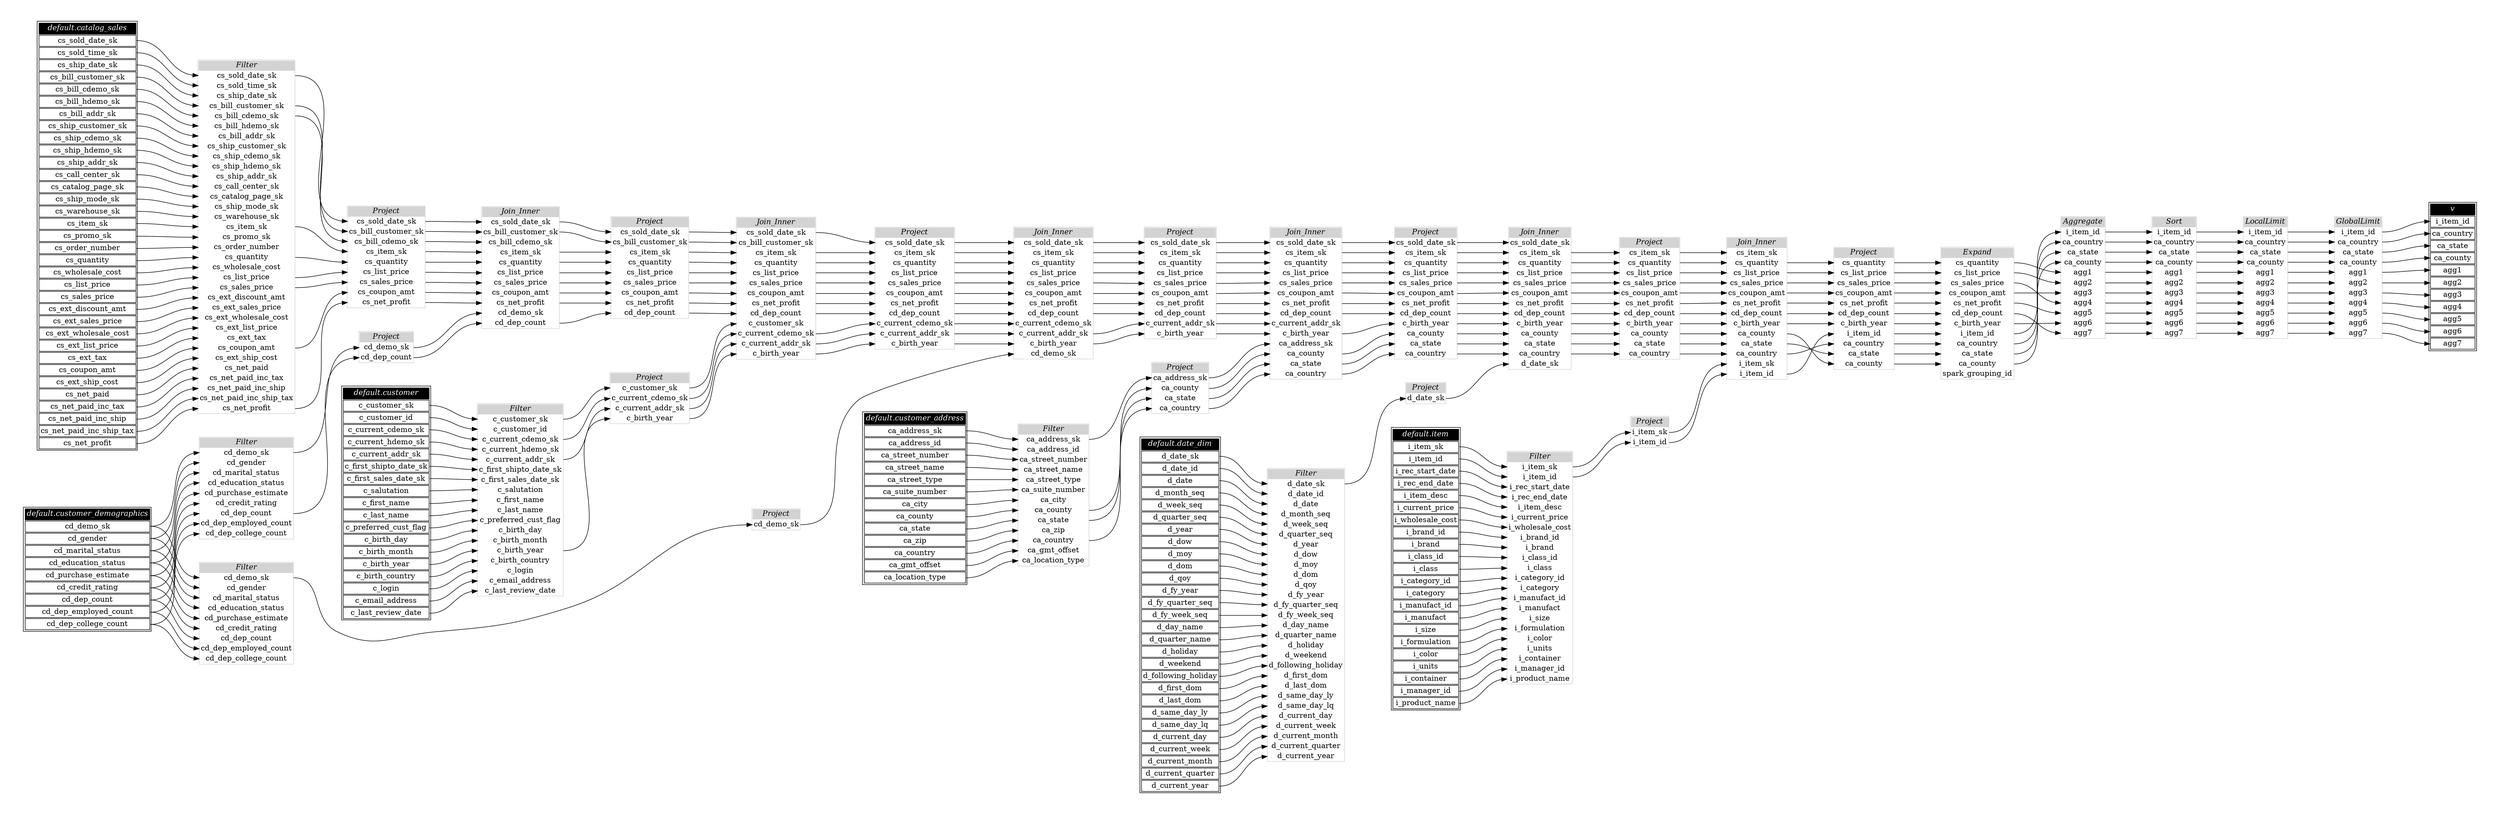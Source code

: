 // Automatically generated by TPCDSFlowTestSuite


digraph {
  graph [pad="0.5" nodesep="0.5" ranksep="1" fontname="Helvetica" rankdir=LR];
  node [shape=plaintext]

  
"Aggregate_93d426b" [label=<
<table color="lightgray" border="1" cellborder="0" cellspacing="0">
  <tr><td bgcolor="lightgray" port="nodeName"><i>Aggregate</i></td></tr>
  <tr><td port="0">i_item_id</td></tr>
<tr><td port="1">ca_country</td></tr>
<tr><td port="2">ca_state</td></tr>
<tr><td port="3">ca_county</td></tr>
<tr><td port="4">agg1</td></tr>
<tr><td port="5">agg2</td></tr>
<tr><td port="6">agg3</td></tr>
<tr><td port="7">agg4</td></tr>
<tr><td port="8">agg5</td></tr>
<tr><td port="9">agg6</td></tr>
<tr><td port="10">agg7</td></tr>
</table>>];
     

"Expand_48e8065" [label=<
<table color="lightgray" border="1" cellborder="0" cellspacing="0">
  <tr><td bgcolor="lightgray" port="nodeName"><i>Expand</i></td></tr>
  <tr><td port="0">cs_quantity</td></tr>
<tr><td port="1">cs_list_price</td></tr>
<tr><td port="2">cs_sales_price</td></tr>
<tr><td port="3">cs_coupon_amt</td></tr>
<tr><td port="4">cs_net_profit</td></tr>
<tr><td port="5">cd_dep_count</td></tr>
<tr><td port="6">c_birth_year</td></tr>
<tr><td port="7">i_item_id</td></tr>
<tr><td port="8">ca_country</td></tr>
<tr><td port="9">ca_state</td></tr>
<tr><td port="10">ca_county</td></tr>
<tr><td port="11">spark_grouping_id</td></tr>
</table>>];
     

"Filter_4a19daa" [label=<
<table color="lightgray" border="1" cellborder="0" cellspacing="0">
  <tr><td bgcolor="lightgray" port="nodeName"><i>Filter</i></td></tr>
  <tr><td port="0">d_date_sk</td></tr>
<tr><td port="1">d_date_id</td></tr>
<tr><td port="2">d_date</td></tr>
<tr><td port="3">d_month_seq</td></tr>
<tr><td port="4">d_week_seq</td></tr>
<tr><td port="5">d_quarter_seq</td></tr>
<tr><td port="6">d_year</td></tr>
<tr><td port="7">d_dow</td></tr>
<tr><td port="8">d_moy</td></tr>
<tr><td port="9">d_dom</td></tr>
<tr><td port="10">d_qoy</td></tr>
<tr><td port="11">d_fy_year</td></tr>
<tr><td port="12">d_fy_quarter_seq</td></tr>
<tr><td port="13">d_fy_week_seq</td></tr>
<tr><td port="14">d_day_name</td></tr>
<tr><td port="15">d_quarter_name</td></tr>
<tr><td port="16">d_holiday</td></tr>
<tr><td port="17">d_weekend</td></tr>
<tr><td port="18">d_following_holiday</td></tr>
<tr><td port="19">d_first_dom</td></tr>
<tr><td port="20">d_last_dom</td></tr>
<tr><td port="21">d_same_day_ly</td></tr>
<tr><td port="22">d_same_day_lq</td></tr>
<tr><td port="23">d_current_day</td></tr>
<tr><td port="24">d_current_week</td></tr>
<tr><td port="25">d_current_month</td></tr>
<tr><td port="26">d_current_quarter</td></tr>
<tr><td port="27">d_current_year</td></tr>
</table>>];
     

"Filter_63663bc" [label=<
<table color="lightgray" border="1" cellborder="0" cellspacing="0">
  <tr><td bgcolor="lightgray" port="nodeName"><i>Filter</i></td></tr>
  <tr><td port="0">cd_demo_sk</td></tr>
<tr><td port="1">cd_gender</td></tr>
<tr><td port="2">cd_marital_status</td></tr>
<tr><td port="3">cd_education_status</td></tr>
<tr><td port="4">cd_purchase_estimate</td></tr>
<tr><td port="5">cd_credit_rating</td></tr>
<tr><td port="6">cd_dep_count</td></tr>
<tr><td port="7">cd_dep_employed_count</td></tr>
<tr><td port="8">cd_dep_college_count</td></tr>
</table>>];
     

"Filter_ab3526a" [label=<
<table color="lightgray" border="1" cellborder="0" cellspacing="0">
  <tr><td bgcolor="lightgray" port="nodeName"><i>Filter</i></td></tr>
  <tr><td port="0">i_item_sk</td></tr>
<tr><td port="1">i_item_id</td></tr>
<tr><td port="2">i_rec_start_date</td></tr>
<tr><td port="3">i_rec_end_date</td></tr>
<tr><td port="4">i_item_desc</td></tr>
<tr><td port="5">i_current_price</td></tr>
<tr><td port="6">i_wholesale_cost</td></tr>
<tr><td port="7">i_brand_id</td></tr>
<tr><td port="8">i_brand</td></tr>
<tr><td port="9">i_class_id</td></tr>
<tr><td port="10">i_class</td></tr>
<tr><td port="11">i_category_id</td></tr>
<tr><td port="12">i_category</td></tr>
<tr><td port="13">i_manufact_id</td></tr>
<tr><td port="14">i_manufact</td></tr>
<tr><td port="15">i_size</td></tr>
<tr><td port="16">i_formulation</td></tr>
<tr><td port="17">i_color</td></tr>
<tr><td port="18">i_units</td></tr>
<tr><td port="19">i_container</td></tr>
<tr><td port="20">i_manager_id</td></tr>
<tr><td port="21">i_product_name</td></tr>
</table>>];
     

"Filter_d55eaa1" [label=<
<table color="lightgray" border="1" cellborder="0" cellspacing="0">
  <tr><td bgcolor="lightgray" port="nodeName"><i>Filter</i></td></tr>
  <tr><td port="0">ca_address_sk</td></tr>
<tr><td port="1">ca_address_id</td></tr>
<tr><td port="2">ca_street_number</td></tr>
<tr><td port="3">ca_street_name</td></tr>
<tr><td port="4">ca_street_type</td></tr>
<tr><td port="5">ca_suite_number</td></tr>
<tr><td port="6">ca_city</td></tr>
<tr><td port="7">ca_county</td></tr>
<tr><td port="8">ca_state</td></tr>
<tr><td port="9">ca_zip</td></tr>
<tr><td port="10">ca_country</td></tr>
<tr><td port="11">ca_gmt_offset</td></tr>
<tr><td port="12">ca_location_type</td></tr>
</table>>];
     

"Filter_d953870" [label=<
<table color="lightgray" border="1" cellborder="0" cellspacing="0">
  <tr><td bgcolor="lightgray" port="nodeName"><i>Filter</i></td></tr>
  <tr><td port="0">c_customer_sk</td></tr>
<tr><td port="1">c_customer_id</td></tr>
<tr><td port="2">c_current_cdemo_sk</td></tr>
<tr><td port="3">c_current_hdemo_sk</td></tr>
<tr><td port="4">c_current_addr_sk</td></tr>
<tr><td port="5">c_first_shipto_date_sk</td></tr>
<tr><td port="6">c_first_sales_date_sk</td></tr>
<tr><td port="7">c_salutation</td></tr>
<tr><td port="8">c_first_name</td></tr>
<tr><td port="9">c_last_name</td></tr>
<tr><td port="10">c_preferred_cust_flag</td></tr>
<tr><td port="11">c_birth_day</td></tr>
<tr><td port="12">c_birth_month</td></tr>
<tr><td port="13">c_birth_year</td></tr>
<tr><td port="14">c_birth_country</td></tr>
<tr><td port="15">c_login</td></tr>
<tr><td port="16">c_email_address</td></tr>
<tr><td port="17">c_last_review_date</td></tr>
</table>>];
     

"Filter_e1d39ad" [label=<
<table color="lightgray" border="1" cellborder="0" cellspacing="0">
  <tr><td bgcolor="lightgray" port="nodeName"><i>Filter</i></td></tr>
  <tr><td port="0">cd_demo_sk</td></tr>
<tr><td port="1">cd_gender</td></tr>
<tr><td port="2">cd_marital_status</td></tr>
<tr><td port="3">cd_education_status</td></tr>
<tr><td port="4">cd_purchase_estimate</td></tr>
<tr><td port="5">cd_credit_rating</td></tr>
<tr><td port="6">cd_dep_count</td></tr>
<tr><td port="7">cd_dep_employed_count</td></tr>
<tr><td port="8">cd_dep_college_count</td></tr>
</table>>];
     

"Filter_e48ff2d" [label=<
<table color="lightgray" border="1" cellborder="0" cellspacing="0">
  <tr><td bgcolor="lightgray" port="nodeName"><i>Filter</i></td></tr>
  <tr><td port="0">cs_sold_date_sk</td></tr>
<tr><td port="1">cs_sold_time_sk</td></tr>
<tr><td port="2">cs_ship_date_sk</td></tr>
<tr><td port="3">cs_bill_customer_sk</td></tr>
<tr><td port="4">cs_bill_cdemo_sk</td></tr>
<tr><td port="5">cs_bill_hdemo_sk</td></tr>
<tr><td port="6">cs_bill_addr_sk</td></tr>
<tr><td port="7">cs_ship_customer_sk</td></tr>
<tr><td port="8">cs_ship_cdemo_sk</td></tr>
<tr><td port="9">cs_ship_hdemo_sk</td></tr>
<tr><td port="10">cs_ship_addr_sk</td></tr>
<tr><td port="11">cs_call_center_sk</td></tr>
<tr><td port="12">cs_catalog_page_sk</td></tr>
<tr><td port="13">cs_ship_mode_sk</td></tr>
<tr><td port="14">cs_warehouse_sk</td></tr>
<tr><td port="15">cs_item_sk</td></tr>
<tr><td port="16">cs_promo_sk</td></tr>
<tr><td port="17">cs_order_number</td></tr>
<tr><td port="18">cs_quantity</td></tr>
<tr><td port="19">cs_wholesale_cost</td></tr>
<tr><td port="20">cs_list_price</td></tr>
<tr><td port="21">cs_sales_price</td></tr>
<tr><td port="22">cs_ext_discount_amt</td></tr>
<tr><td port="23">cs_ext_sales_price</td></tr>
<tr><td port="24">cs_ext_wholesale_cost</td></tr>
<tr><td port="25">cs_ext_list_price</td></tr>
<tr><td port="26">cs_ext_tax</td></tr>
<tr><td port="27">cs_coupon_amt</td></tr>
<tr><td port="28">cs_ext_ship_cost</td></tr>
<tr><td port="29">cs_net_paid</td></tr>
<tr><td port="30">cs_net_paid_inc_tax</td></tr>
<tr><td port="31">cs_net_paid_inc_ship</td></tr>
<tr><td port="32">cs_net_paid_inc_ship_tax</td></tr>
<tr><td port="33">cs_net_profit</td></tr>
</table>>];
     

"GlobalLimit_53a88f5" [label=<
<table color="lightgray" border="1" cellborder="0" cellspacing="0">
  <tr><td bgcolor="lightgray" port="nodeName"><i>GlobalLimit</i></td></tr>
  <tr><td port="0">i_item_id</td></tr>
<tr><td port="1">ca_country</td></tr>
<tr><td port="2">ca_state</td></tr>
<tr><td port="3">ca_county</td></tr>
<tr><td port="4">agg1</td></tr>
<tr><td port="5">agg2</td></tr>
<tr><td port="6">agg3</td></tr>
<tr><td port="7">agg4</td></tr>
<tr><td port="8">agg5</td></tr>
<tr><td port="9">agg6</td></tr>
<tr><td port="10">agg7</td></tr>
</table>>];
     

"Join_Inner_0339b15" [label=<
<table color="lightgray" border="1" cellborder="0" cellspacing="0">
  <tr><td bgcolor="lightgray" port="nodeName"><i>Join_Inner</i></td></tr>
  <tr><td port="0">cs_sold_date_sk</td></tr>
<tr><td port="1">cs_item_sk</td></tr>
<tr><td port="2">cs_quantity</td></tr>
<tr><td port="3">cs_list_price</td></tr>
<tr><td port="4">cs_sales_price</td></tr>
<tr><td port="5">cs_coupon_amt</td></tr>
<tr><td port="6">cs_net_profit</td></tr>
<tr><td port="7">cd_dep_count</td></tr>
<tr><td port="8">c_current_addr_sk</td></tr>
<tr><td port="9">c_birth_year</td></tr>
<tr><td port="10">ca_address_sk</td></tr>
<tr><td port="11">ca_county</td></tr>
<tr><td port="12">ca_state</td></tr>
<tr><td port="13">ca_country</td></tr>
</table>>];
     

"Join_Inner_3ad3ff0" [label=<
<table color="lightgray" border="1" cellborder="0" cellspacing="0">
  <tr><td bgcolor="lightgray" port="nodeName"><i>Join_Inner</i></td></tr>
  <tr><td port="0">cs_item_sk</td></tr>
<tr><td port="1">cs_quantity</td></tr>
<tr><td port="2">cs_list_price</td></tr>
<tr><td port="3">cs_sales_price</td></tr>
<tr><td port="4">cs_coupon_amt</td></tr>
<tr><td port="5">cs_net_profit</td></tr>
<tr><td port="6">cd_dep_count</td></tr>
<tr><td port="7">c_birth_year</td></tr>
<tr><td port="8">ca_county</td></tr>
<tr><td port="9">ca_state</td></tr>
<tr><td port="10">ca_country</td></tr>
<tr><td port="11">i_item_sk</td></tr>
<tr><td port="12">i_item_id</td></tr>
</table>>];
     

"Join_Inner_53c2baf" [label=<
<table color="lightgray" border="1" cellborder="0" cellspacing="0">
  <tr><td bgcolor="lightgray" port="nodeName"><i>Join_Inner</i></td></tr>
  <tr><td port="0">cs_sold_date_sk</td></tr>
<tr><td port="1">cs_item_sk</td></tr>
<tr><td port="2">cs_quantity</td></tr>
<tr><td port="3">cs_list_price</td></tr>
<tr><td port="4">cs_sales_price</td></tr>
<tr><td port="5">cs_coupon_amt</td></tr>
<tr><td port="6">cs_net_profit</td></tr>
<tr><td port="7">cd_dep_count</td></tr>
<tr><td port="8">c_birth_year</td></tr>
<tr><td port="9">ca_county</td></tr>
<tr><td port="10">ca_state</td></tr>
<tr><td port="11">ca_country</td></tr>
<tr><td port="12">d_date_sk</td></tr>
</table>>];
     

"Join_Inner_5de0ccf" [label=<
<table color="lightgray" border="1" cellborder="0" cellspacing="0">
  <tr><td bgcolor="lightgray" port="nodeName"><i>Join_Inner</i></td></tr>
  <tr><td port="0">cs_sold_date_sk</td></tr>
<tr><td port="1">cs_bill_customer_sk</td></tr>
<tr><td port="2">cs_bill_cdemo_sk</td></tr>
<tr><td port="3">cs_item_sk</td></tr>
<tr><td port="4">cs_quantity</td></tr>
<tr><td port="5">cs_list_price</td></tr>
<tr><td port="6">cs_sales_price</td></tr>
<tr><td port="7">cs_coupon_amt</td></tr>
<tr><td port="8">cs_net_profit</td></tr>
<tr><td port="9">cd_demo_sk</td></tr>
<tr><td port="10">cd_dep_count</td></tr>
</table>>];
     

"Join_Inner_649a157" [label=<
<table color="lightgray" border="1" cellborder="0" cellspacing="0">
  <tr><td bgcolor="lightgray" port="nodeName"><i>Join_Inner</i></td></tr>
  <tr><td port="0">cs_sold_date_sk</td></tr>
<tr><td port="1">cs_item_sk</td></tr>
<tr><td port="2">cs_quantity</td></tr>
<tr><td port="3">cs_list_price</td></tr>
<tr><td port="4">cs_sales_price</td></tr>
<tr><td port="5">cs_coupon_amt</td></tr>
<tr><td port="6">cs_net_profit</td></tr>
<tr><td port="7">cd_dep_count</td></tr>
<tr><td port="8">c_current_cdemo_sk</td></tr>
<tr><td port="9">c_current_addr_sk</td></tr>
<tr><td port="10">c_birth_year</td></tr>
<tr><td port="11">cd_demo_sk</td></tr>
</table>>];
     

"Join_Inner_e4e39aa" [label=<
<table color="lightgray" border="1" cellborder="0" cellspacing="0">
  <tr><td bgcolor="lightgray" port="nodeName"><i>Join_Inner</i></td></tr>
  <tr><td port="0">cs_sold_date_sk</td></tr>
<tr><td port="1">cs_bill_customer_sk</td></tr>
<tr><td port="2">cs_item_sk</td></tr>
<tr><td port="3">cs_quantity</td></tr>
<tr><td port="4">cs_list_price</td></tr>
<tr><td port="5">cs_sales_price</td></tr>
<tr><td port="6">cs_coupon_amt</td></tr>
<tr><td port="7">cs_net_profit</td></tr>
<tr><td port="8">cd_dep_count</td></tr>
<tr><td port="9">c_customer_sk</td></tr>
<tr><td port="10">c_current_cdemo_sk</td></tr>
<tr><td port="11">c_current_addr_sk</td></tr>
<tr><td port="12">c_birth_year</td></tr>
</table>>];
     

"LocalLimit_777c747" [label=<
<table color="lightgray" border="1" cellborder="0" cellspacing="0">
  <tr><td bgcolor="lightgray" port="nodeName"><i>LocalLimit</i></td></tr>
  <tr><td port="0">i_item_id</td></tr>
<tr><td port="1">ca_country</td></tr>
<tr><td port="2">ca_state</td></tr>
<tr><td port="3">ca_county</td></tr>
<tr><td port="4">agg1</td></tr>
<tr><td port="5">agg2</td></tr>
<tr><td port="6">agg3</td></tr>
<tr><td port="7">agg4</td></tr>
<tr><td port="8">agg5</td></tr>
<tr><td port="9">agg6</td></tr>
<tr><td port="10">agg7</td></tr>
</table>>];
     

"Project_1381b8a" [label=<
<table color="lightgray" border="1" cellborder="0" cellspacing="0">
  <tr><td bgcolor="lightgray" port="nodeName"><i>Project</i></td></tr>
  <tr><td port="0">cs_item_sk</td></tr>
<tr><td port="1">cs_quantity</td></tr>
<tr><td port="2">cs_list_price</td></tr>
<tr><td port="3">cs_sales_price</td></tr>
<tr><td port="4">cs_coupon_amt</td></tr>
<tr><td port="5">cs_net_profit</td></tr>
<tr><td port="6">cd_dep_count</td></tr>
<tr><td port="7">c_birth_year</td></tr>
<tr><td port="8">ca_county</td></tr>
<tr><td port="9">ca_state</td></tr>
<tr><td port="10">ca_country</td></tr>
</table>>];
     

"Project_219e449" [label=<
<table color="lightgray" border="1" cellborder="0" cellspacing="0">
  <tr><td bgcolor="lightgray" port="nodeName"><i>Project</i></td></tr>
  <tr><td port="0">cs_sold_date_sk</td></tr>
<tr><td port="1">cs_item_sk</td></tr>
<tr><td port="2">cs_quantity</td></tr>
<tr><td port="3">cs_list_price</td></tr>
<tr><td port="4">cs_sales_price</td></tr>
<tr><td port="5">cs_coupon_amt</td></tr>
<tr><td port="6">cs_net_profit</td></tr>
<tr><td port="7">cd_dep_count</td></tr>
<tr><td port="8">c_birth_year</td></tr>
<tr><td port="9">ca_county</td></tr>
<tr><td port="10">ca_state</td></tr>
<tr><td port="11">ca_country</td></tr>
</table>>];
     

"Project_23ea15f" [label=<
<table color="lightgray" border="1" cellborder="0" cellspacing="0">
  <tr><td bgcolor="lightgray" port="nodeName"><i>Project</i></td></tr>
  <tr><td port="0">cs_quantity</td></tr>
<tr><td port="1">cs_list_price</td></tr>
<tr><td port="2">cs_sales_price</td></tr>
<tr><td port="3">cs_coupon_amt</td></tr>
<tr><td port="4">cs_net_profit</td></tr>
<tr><td port="5">cd_dep_count</td></tr>
<tr><td port="6">c_birth_year</td></tr>
<tr><td port="7">i_item_id</td></tr>
<tr><td port="8">ca_country</td></tr>
<tr><td port="9">ca_state</td></tr>
<tr><td port="10">ca_county</td></tr>
</table>>];
     

"Project_2f0f81e" [label=<
<table color="lightgray" border="1" cellborder="0" cellspacing="0">
  <tr><td bgcolor="lightgray" port="nodeName"><i>Project</i></td></tr>
  <tr><td port="0">d_date_sk</td></tr>
</table>>];
     

"Project_4e002af" [label=<
<table color="lightgray" border="1" cellborder="0" cellspacing="0">
  <tr><td bgcolor="lightgray" port="nodeName"><i>Project</i></td></tr>
  <tr><td port="0">cd_demo_sk</td></tr>
</table>>];
     

"Project_5bbc002" [label=<
<table color="lightgray" border="1" cellborder="0" cellspacing="0">
  <tr><td bgcolor="lightgray" port="nodeName"><i>Project</i></td></tr>
  <tr><td port="0">cs_sold_date_sk</td></tr>
<tr><td port="1">cs_bill_customer_sk</td></tr>
<tr><td port="2">cs_item_sk</td></tr>
<tr><td port="3">cs_quantity</td></tr>
<tr><td port="4">cs_list_price</td></tr>
<tr><td port="5">cs_sales_price</td></tr>
<tr><td port="6">cs_coupon_amt</td></tr>
<tr><td port="7">cs_net_profit</td></tr>
<tr><td port="8">cd_dep_count</td></tr>
</table>>];
     

"Project_5d06912" [label=<
<table color="lightgray" border="1" cellborder="0" cellspacing="0">
  <tr><td bgcolor="lightgray" port="nodeName"><i>Project</i></td></tr>
  <tr><td port="0">cs_sold_date_sk</td></tr>
<tr><td port="1">cs_bill_customer_sk</td></tr>
<tr><td port="2">cs_bill_cdemo_sk</td></tr>
<tr><td port="3">cs_item_sk</td></tr>
<tr><td port="4">cs_quantity</td></tr>
<tr><td port="5">cs_list_price</td></tr>
<tr><td port="6">cs_sales_price</td></tr>
<tr><td port="7">cs_coupon_amt</td></tr>
<tr><td port="8">cs_net_profit</td></tr>
</table>>];
     

"Project_63ef3d8" [label=<
<table color="lightgray" border="1" cellborder="0" cellspacing="0">
  <tr><td bgcolor="lightgray" port="nodeName"><i>Project</i></td></tr>
  <tr><td port="0">i_item_sk</td></tr>
<tr><td port="1">i_item_id</td></tr>
</table>>];
     

"Project_6e4a20c" [label=<
<table color="lightgray" border="1" cellborder="0" cellspacing="0">
  <tr><td bgcolor="lightgray" port="nodeName"><i>Project</i></td></tr>
  <tr><td port="0">cd_demo_sk</td></tr>
<tr><td port="1">cd_dep_count</td></tr>
</table>>];
     

"Project_723a425" [label=<
<table color="lightgray" border="1" cellborder="0" cellspacing="0">
  <tr><td bgcolor="lightgray" port="nodeName"><i>Project</i></td></tr>
  <tr><td port="0">cs_sold_date_sk</td></tr>
<tr><td port="1">cs_item_sk</td></tr>
<tr><td port="2">cs_quantity</td></tr>
<tr><td port="3">cs_list_price</td></tr>
<tr><td port="4">cs_sales_price</td></tr>
<tr><td port="5">cs_coupon_amt</td></tr>
<tr><td port="6">cs_net_profit</td></tr>
<tr><td port="7">cd_dep_count</td></tr>
<tr><td port="8">c_current_addr_sk</td></tr>
<tr><td port="9">c_birth_year</td></tr>
</table>>];
     

"Project_73cdda0" [label=<
<table color="lightgray" border="1" cellborder="0" cellspacing="0">
  <tr><td bgcolor="lightgray" port="nodeName"><i>Project</i></td></tr>
  <tr><td port="0">cs_sold_date_sk</td></tr>
<tr><td port="1">cs_item_sk</td></tr>
<tr><td port="2">cs_quantity</td></tr>
<tr><td port="3">cs_list_price</td></tr>
<tr><td port="4">cs_sales_price</td></tr>
<tr><td port="5">cs_coupon_amt</td></tr>
<tr><td port="6">cs_net_profit</td></tr>
<tr><td port="7">cd_dep_count</td></tr>
<tr><td port="8">c_current_cdemo_sk</td></tr>
<tr><td port="9">c_current_addr_sk</td></tr>
<tr><td port="10">c_birth_year</td></tr>
</table>>];
     

"Project_7e52c03" [label=<
<table color="lightgray" border="1" cellborder="0" cellspacing="0">
  <tr><td bgcolor="lightgray" port="nodeName"><i>Project</i></td></tr>
  <tr><td port="0">ca_address_sk</td></tr>
<tr><td port="1">ca_county</td></tr>
<tr><td port="2">ca_state</td></tr>
<tr><td port="3">ca_country</td></tr>
</table>>];
     

"Project_dcdeadf" [label=<
<table color="lightgray" border="1" cellborder="0" cellspacing="0">
  <tr><td bgcolor="lightgray" port="nodeName"><i>Project</i></td></tr>
  <tr><td port="0">c_customer_sk</td></tr>
<tr><td port="1">c_current_cdemo_sk</td></tr>
<tr><td port="2">c_current_addr_sk</td></tr>
<tr><td port="3">c_birth_year</td></tr>
</table>>];
     

"Sort_8f109ab" [label=<
<table color="lightgray" border="1" cellborder="0" cellspacing="0">
  <tr><td bgcolor="lightgray" port="nodeName"><i>Sort</i></td></tr>
  <tr><td port="0">i_item_id</td></tr>
<tr><td port="1">ca_country</td></tr>
<tr><td port="2">ca_state</td></tr>
<tr><td port="3">ca_county</td></tr>
<tr><td port="4">agg1</td></tr>
<tr><td port="5">agg2</td></tr>
<tr><td port="6">agg3</td></tr>
<tr><td port="7">agg4</td></tr>
<tr><td port="8">agg5</td></tr>
<tr><td port="9">agg6</td></tr>
<tr><td port="10">agg7</td></tr>
</table>>];
     

"default.catalog_sales" [color="black" label=<
<table>
  <tr><td bgcolor="black" port="nodeName"><i><font color="white">default.catalog_sales</font></i></td></tr>
  <tr><td port="0">cs_sold_date_sk</td></tr>
<tr><td port="1">cs_sold_time_sk</td></tr>
<tr><td port="2">cs_ship_date_sk</td></tr>
<tr><td port="3">cs_bill_customer_sk</td></tr>
<tr><td port="4">cs_bill_cdemo_sk</td></tr>
<tr><td port="5">cs_bill_hdemo_sk</td></tr>
<tr><td port="6">cs_bill_addr_sk</td></tr>
<tr><td port="7">cs_ship_customer_sk</td></tr>
<tr><td port="8">cs_ship_cdemo_sk</td></tr>
<tr><td port="9">cs_ship_hdemo_sk</td></tr>
<tr><td port="10">cs_ship_addr_sk</td></tr>
<tr><td port="11">cs_call_center_sk</td></tr>
<tr><td port="12">cs_catalog_page_sk</td></tr>
<tr><td port="13">cs_ship_mode_sk</td></tr>
<tr><td port="14">cs_warehouse_sk</td></tr>
<tr><td port="15">cs_item_sk</td></tr>
<tr><td port="16">cs_promo_sk</td></tr>
<tr><td port="17">cs_order_number</td></tr>
<tr><td port="18">cs_quantity</td></tr>
<tr><td port="19">cs_wholesale_cost</td></tr>
<tr><td port="20">cs_list_price</td></tr>
<tr><td port="21">cs_sales_price</td></tr>
<tr><td port="22">cs_ext_discount_amt</td></tr>
<tr><td port="23">cs_ext_sales_price</td></tr>
<tr><td port="24">cs_ext_wholesale_cost</td></tr>
<tr><td port="25">cs_ext_list_price</td></tr>
<tr><td port="26">cs_ext_tax</td></tr>
<tr><td port="27">cs_coupon_amt</td></tr>
<tr><td port="28">cs_ext_ship_cost</td></tr>
<tr><td port="29">cs_net_paid</td></tr>
<tr><td port="30">cs_net_paid_inc_tax</td></tr>
<tr><td port="31">cs_net_paid_inc_ship</td></tr>
<tr><td port="32">cs_net_paid_inc_ship_tax</td></tr>
<tr><td port="33">cs_net_profit</td></tr>
</table>>];
     

"default.customer" [color="black" label=<
<table>
  <tr><td bgcolor="black" port="nodeName"><i><font color="white">default.customer</font></i></td></tr>
  <tr><td port="0">c_customer_sk</td></tr>
<tr><td port="1">c_customer_id</td></tr>
<tr><td port="2">c_current_cdemo_sk</td></tr>
<tr><td port="3">c_current_hdemo_sk</td></tr>
<tr><td port="4">c_current_addr_sk</td></tr>
<tr><td port="5">c_first_shipto_date_sk</td></tr>
<tr><td port="6">c_first_sales_date_sk</td></tr>
<tr><td port="7">c_salutation</td></tr>
<tr><td port="8">c_first_name</td></tr>
<tr><td port="9">c_last_name</td></tr>
<tr><td port="10">c_preferred_cust_flag</td></tr>
<tr><td port="11">c_birth_day</td></tr>
<tr><td port="12">c_birth_month</td></tr>
<tr><td port="13">c_birth_year</td></tr>
<tr><td port="14">c_birth_country</td></tr>
<tr><td port="15">c_login</td></tr>
<tr><td port="16">c_email_address</td></tr>
<tr><td port="17">c_last_review_date</td></tr>
</table>>];
     

"default.customer_address" [color="black" label=<
<table>
  <tr><td bgcolor="black" port="nodeName"><i><font color="white">default.customer_address</font></i></td></tr>
  <tr><td port="0">ca_address_sk</td></tr>
<tr><td port="1">ca_address_id</td></tr>
<tr><td port="2">ca_street_number</td></tr>
<tr><td port="3">ca_street_name</td></tr>
<tr><td port="4">ca_street_type</td></tr>
<tr><td port="5">ca_suite_number</td></tr>
<tr><td port="6">ca_city</td></tr>
<tr><td port="7">ca_county</td></tr>
<tr><td port="8">ca_state</td></tr>
<tr><td port="9">ca_zip</td></tr>
<tr><td port="10">ca_country</td></tr>
<tr><td port="11">ca_gmt_offset</td></tr>
<tr><td port="12">ca_location_type</td></tr>
</table>>];
     

"default.customer_demographics" [color="black" label=<
<table>
  <tr><td bgcolor="black" port="nodeName"><i><font color="white">default.customer_demographics</font></i></td></tr>
  <tr><td port="0">cd_demo_sk</td></tr>
<tr><td port="1">cd_gender</td></tr>
<tr><td port="2">cd_marital_status</td></tr>
<tr><td port="3">cd_education_status</td></tr>
<tr><td port="4">cd_purchase_estimate</td></tr>
<tr><td port="5">cd_credit_rating</td></tr>
<tr><td port="6">cd_dep_count</td></tr>
<tr><td port="7">cd_dep_employed_count</td></tr>
<tr><td port="8">cd_dep_college_count</td></tr>
</table>>];
     

"default.date_dim" [color="black" label=<
<table>
  <tr><td bgcolor="black" port="nodeName"><i><font color="white">default.date_dim</font></i></td></tr>
  <tr><td port="0">d_date_sk</td></tr>
<tr><td port="1">d_date_id</td></tr>
<tr><td port="2">d_date</td></tr>
<tr><td port="3">d_month_seq</td></tr>
<tr><td port="4">d_week_seq</td></tr>
<tr><td port="5">d_quarter_seq</td></tr>
<tr><td port="6">d_year</td></tr>
<tr><td port="7">d_dow</td></tr>
<tr><td port="8">d_moy</td></tr>
<tr><td port="9">d_dom</td></tr>
<tr><td port="10">d_qoy</td></tr>
<tr><td port="11">d_fy_year</td></tr>
<tr><td port="12">d_fy_quarter_seq</td></tr>
<tr><td port="13">d_fy_week_seq</td></tr>
<tr><td port="14">d_day_name</td></tr>
<tr><td port="15">d_quarter_name</td></tr>
<tr><td port="16">d_holiday</td></tr>
<tr><td port="17">d_weekend</td></tr>
<tr><td port="18">d_following_holiday</td></tr>
<tr><td port="19">d_first_dom</td></tr>
<tr><td port="20">d_last_dom</td></tr>
<tr><td port="21">d_same_day_ly</td></tr>
<tr><td port="22">d_same_day_lq</td></tr>
<tr><td port="23">d_current_day</td></tr>
<tr><td port="24">d_current_week</td></tr>
<tr><td port="25">d_current_month</td></tr>
<tr><td port="26">d_current_quarter</td></tr>
<tr><td port="27">d_current_year</td></tr>
</table>>];
     

"default.item" [color="black" label=<
<table>
  <tr><td bgcolor="black" port="nodeName"><i><font color="white">default.item</font></i></td></tr>
  <tr><td port="0">i_item_sk</td></tr>
<tr><td port="1">i_item_id</td></tr>
<tr><td port="2">i_rec_start_date</td></tr>
<tr><td port="3">i_rec_end_date</td></tr>
<tr><td port="4">i_item_desc</td></tr>
<tr><td port="5">i_current_price</td></tr>
<tr><td port="6">i_wholesale_cost</td></tr>
<tr><td port="7">i_brand_id</td></tr>
<tr><td port="8">i_brand</td></tr>
<tr><td port="9">i_class_id</td></tr>
<tr><td port="10">i_class</td></tr>
<tr><td port="11">i_category_id</td></tr>
<tr><td port="12">i_category</td></tr>
<tr><td port="13">i_manufact_id</td></tr>
<tr><td port="14">i_manufact</td></tr>
<tr><td port="15">i_size</td></tr>
<tr><td port="16">i_formulation</td></tr>
<tr><td port="17">i_color</td></tr>
<tr><td port="18">i_units</td></tr>
<tr><td port="19">i_container</td></tr>
<tr><td port="20">i_manager_id</td></tr>
<tr><td port="21">i_product_name</td></tr>
</table>>];
     

"v" [color="black" label=<
<table>
  <tr><td bgcolor="black" port="nodeName"><i><font color="white">v</font></i></td></tr>
  <tr><td port="0">i_item_id</td></tr>
<tr><td port="1">ca_country</td></tr>
<tr><td port="2">ca_state</td></tr>
<tr><td port="3">ca_county</td></tr>
<tr><td port="4">agg1</td></tr>
<tr><td port="5">agg2</td></tr>
<tr><td port="6">agg3</td></tr>
<tr><td port="7">agg4</td></tr>
<tr><td port="8">agg5</td></tr>
<tr><td port="9">agg6</td></tr>
<tr><td port="10">agg7</td></tr>
</table>>];
     
  "Aggregate_93d426b":0 -> "Sort_8f109ab":0;
"Aggregate_93d426b":1 -> "Sort_8f109ab":1;
"Aggregate_93d426b":10 -> "Sort_8f109ab":10;
"Aggregate_93d426b":2 -> "Sort_8f109ab":2;
"Aggregate_93d426b":3 -> "Sort_8f109ab":3;
"Aggregate_93d426b":4 -> "Sort_8f109ab":4;
"Aggregate_93d426b":5 -> "Sort_8f109ab":5;
"Aggregate_93d426b":6 -> "Sort_8f109ab":6;
"Aggregate_93d426b":7 -> "Sort_8f109ab":7;
"Aggregate_93d426b":8 -> "Sort_8f109ab":8;
"Aggregate_93d426b":9 -> "Sort_8f109ab":9;
"Expand_48e8065":0 -> "Aggregate_93d426b":4;
"Expand_48e8065":1 -> "Aggregate_93d426b":5;
"Expand_48e8065":10 -> "Aggregate_93d426b":3;
"Expand_48e8065":2 -> "Aggregate_93d426b":7;
"Expand_48e8065":3 -> "Aggregate_93d426b":6;
"Expand_48e8065":4 -> "Aggregate_93d426b":8;
"Expand_48e8065":5 -> "Aggregate_93d426b":10;
"Expand_48e8065":6 -> "Aggregate_93d426b":9;
"Expand_48e8065":7 -> "Aggregate_93d426b":0;
"Expand_48e8065":8 -> "Aggregate_93d426b":1;
"Expand_48e8065":9 -> "Aggregate_93d426b":2;
"Filter_4a19daa":0 -> "Project_2f0f81e":0;
"Filter_63663bc":0 -> "Project_6e4a20c":0;
"Filter_63663bc":6 -> "Project_6e4a20c":1;
"Filter_ab3526a":0 -> "Project_63ef3d8":0;
"Filter_ab3526a":1 -> "Project_63ef3d8":1;
"Filter_d55eaa1":0 -> "Project_7e52c03":0;
"Filter_d55eaa1":10 -> "Project_7e52c03":3;
"Filter_d55eaa1":7 -> "Project_7e52c03":1;
"Filter_d55eaa1":8 -> "Project_7e52c03":2;
"Filter_d953870":0 -> "Project_dcdeadf":0;
"Filter_d953870":13 -> "Project_dcdeadf":3;
"Filter_d953870":2 -> "Project_dcdeadf":1;
"Filter_d953870":4 -> "Project_dcdeadf":2;
"Filter_e1d39ad":0 -> "Project_4e002af":0;
"Filter_e48ff2d":0 -> "Project_5d06912":0;
"Filter_e48ff2d":15 -> "Project_5d06912":3;
"Filter_e48ff2d":18 -> "Project_5d06912":4;
"Filter_e48ff2d":20 -> "Project_5d06912":5;
"Filter_e48ff2d":21 -> "Project_5d06912":6;
"Filter_e48ff2d":27 -> "Project_5d06912":7;
"Filter_e48ff2d":3 -> "Project_5d06912":1;
"Filter_e48ff2d":33 -> "Project_5d06912":8;
"Filter_e48ff2d":4 -> "Project_5d06912":2;
"GlobalLimit_53a88f5":0 -> "v":0;
"GlobalLimit_53a88f5":1 -> "v":1;
"GlobalLimit_53a88f5":10 -> "v":10;
"GlobalLimit_53a88f5":2 -> "v":2;
"GlobalLimit_53a88f5":3 -> "v":3;
"GlobalLimit_53a88f5":4 -> "v":4;
"GlobalLimit_53a88f5":5 -> "v":5;
"GlobalLimit_53a88f5":6 -> "v":6;
"GlobalLimit_53a88f5":7 -> "v":7;
"GlobalLimit_53a88f5":8 -> "v":8;
"GlobalLimit_53a88f5":9 -> "v":9;
"Join_Inner_0339b15":0 -> "Project_219e449":0;
"Join_Inner_0339b15":1 -> "Project_219e449":1;
"Join_Inner_0339b15":11 -> "Project_219e449":9;
"Join_Inner_0339b15":12 -> "Project_219e449":10;
"Join_Inner_0339b15":13 -> "Project_219e449":11;
"Join_Inner_0339b15":2 -> "Project_219e449":2;
"Join_Inner_0339b15":3 -> "Project_219e449":3;
"Join_Inner_0339b15":4 -> "Project_219e449":4;
"Join_Inner_0339b15":5 -> "Project_219e449":5;
"Join_Inner_0339b15":6 -> "Project_219e449":6;
"Join_Inner_0339b15":7 -> "Project_219e449":7;
"Join_Inner_0339b15":9 -> "Project_219e449":8;
"Join_Inner_3ad3ff0":1 -> "Project_23ea15f":0;
"Join_Inner_3ad3ff0":10 -> "Project_23ea15f":8;
"Join_Inner_3ad3ff0":12 -> "Project_23ea15f":7;
"Join_Inner_3ad3ff0":2 -> "Project_23ea15f":1;
"Join_Inner_3ad3ff0":3 -> "Project_23ea15f":2;
"Join_Inner_3ad3ff0":4 -> "Project_23ea15f":3;
"Join_Inner_3ad3ff0":5 -> "Project_23ea15f":4;
"Join_Inner_3ad3ff0":6 -> "Project_23ea15f":5;
"Join_Inner_3ad3ff0":7 -> "Project_23ea15f":6;
"Join_Inner_3ad3ff0":8 -> "Project_23ea15f":10;
"Join_Inner_3ad3ff0":9 -> "Project_23ea15f":9;
"Join_Inner_53c2baf":1 -> "Project_1381b8a":0;
"Join_Inner_53c2baf":10 -> "Project_1381b8a":9;
"Join_Inner_53c2baf":11 -> "Project_1381b8a":10;
"Join_Inner_53c2baf":2 -> "Project_1381b8a":1;
"Join_Inner_53c2baf":3 -> "Project_1381b8a":2;
"Join_Inner_53c2baf":4 -> "Project_1381b8a":3;
"Join_Inner_53c2baf":5 -> "Project_1381b8a":4;
"Join_Inner_53c2baf":6 -> "Project_1381b8a":5;
"Join_Inner_53c2baf":7 -> "Project_1381b8a":6;
"Join_Inner_53c2baf":8 -> "Project_1381b8a":7;
"Join_Inner_53c2baf":9 -> "Project_1381b8a":8;
"Join_Inner_5de0ccf":0 -> "Project_5bbc002":0;
"Join_Inner_5de0ccf":1 -> "Project_5bbc002":1;
"Join_Inner_5de0ccf":10 -> "Project_5bbc002":8;
"Join_Inner_5de0ccf":3 -> "Project_5bbc002":2;
"Join_Inner_5de0ccf":4 -> "Project_5bbc002":3;
"Join_Inner_5de0ccf":5 -> "Project_5bbc002":4;
"Join_Inner_5de0ccf":6 -> "Project_5bbc002":5;
"Join_Inner_5de0ccf":7 -> "Project_5bbc002":6;
"Join_Inner_5de0ccf":8 -> "Project_5bbc002":7;
"Join_Inner_649a157":0 -> "Project_723a425":0;
"Join_Inner_649a157":1 -> "Project_723a425":1;
"Join_Inner_649a157":10 -> "Project_723a425":9;
"Join_Inner_649a157":2 -> "Project_723a425":2;
"Join_Inner_649a157":3 -> "Project_723a425":3;
"Join_Inner_649a157":4 -> "Project_723a425":4;
"Join_Inner_649a157":5 -> "Project_723a425":5;
"Join_Inner_649a157":6 -> "Project_723a425":6;
"Join_Inner_649a157":7 -> "Project_723a425":7;
"Join_Inner_649a157":9 -> "Project_723a425":8;
"Join_Inner_e4e39aa":0 -> "Project_73cdda0":0;
"Join_Inner_e4e39aa":10 -> "Project_73cdda0":8;
"Join_Inner_e4e39aa":11 -> "Project_73cdda0":9;
"Join_Inner_e4e39aa":12 -> "Project_73cdda0":10;
"Join_Inner_e4e39aa":2 -> "Project_73cdda0":1;
"Join_Inner_e4e39aa":3 -> "Project_73cdda0":2;
"Join_Inner_e4e39aa":4 -> "Project_73cdda0":3;
"Join_Inner_e4e39aa":5 -> "Project_73cdda0":4;
"Join_Inner_e4e39aa":6 -> "Project_73cdda0":5;
"Join_Inner_e4e39aa":7 -> "Project_73cdda0":6;
"Join_Inner_e4e39aa":8 -> "Project_73cdda0":7;
"LocalLimit_777c747":0 -> "GlobalLimit_53a88f5":0;
"LocalLimit_777c747":1 -> "GlobalLimit_53a88f5":1;
"LocalLimit_777c747":10 -> "GlobalLimit_53a88f5":10;
"LocalLimit_777c747":2 -> "GlobalLimit_53a88f5":2;
"LocalLimit_777c747":3 -> "GlobalLimit_53a88f5":3;
"LocalLimit_777c747":4 -> "GlobalLimit_53a88f5":4;
"LocalLimit_777c747":5 -> "GlobalLimit_53a88f5":5;
"LocalLimit_777c747":6 -> "GlobalLimit_53a88f5":6;
"LocalLimit_777c747":7 -> "GlobalLimit_53a88f5":7;
"LocalLimit_777c747":8 -> "GlobalLimit_53a88f5":8;
"LocalLimit_777c747":9 -> "GlobalLimit_53a88f5":9;
"Project_1381b8a":0 -> "Join_Inner_3ad3ff0":0;
"Project_1381b8a":1 -> "Join_Inner_3ad3ff0":1;
"Project_1381b8a":10 -> "Join_Inner_3ad3ff0":10;
"Project_1381b8a":2 -> "Join_Inner_3ad3ff0":2;
"Project_1381b8a":3 -> "Join_Inner_3ad3ff0":3;
"Project_1381b8a":4 -> "Join_Inner_3ad3ff0":4;
"Project_1381b8a":5 -> "Join_Inner_3ad3ff0":5;
"Project_1381b8a":6 -> "Join_Inner_3ad3ff0":6;
"Project_1381b8a":7 -> "Join_Inner_3ad3ff0":7;
"Project_1381b8a":8 -> "Join_Inner_3ad3ff0":8;
"Project_1381b8a":9 -> "Join_Inner_3ad3ff0":9;
"Project_219e449":0 -> "Join_Inner_53c2baf":0;
"Project_219e449":1 -> "Join_Inner_53c2baf":1;
"Project_219e449":10 -> "Join_Inner_53c2baf":10;
"Project_219e449":11 -> "Join_Inner_53c2baf":11;
"Project_219e449":2 -> "Join_Inner_53c2baf":2;
"Project_219e449":3 -> "Join_Inner_53c2baf":3;
"Project_219e449":4 -> "Join_Inner_53c2baf":4;
"Project_219e449":5 -> "Join_Inner_53c2baf":5;
"Project_219e449":6 -> "Join_Inner_53c2baf":6;
"Project_219e449":7 -> "Join_Inner_53c2baf":7;
"Project_219e449":8 -> "Join_Inner_53c2baf":8;
"Project_219e449":9 -> "Join_Inner_53c2baf":9;
"Project_23ea15f":0 -> "Expand_48e8065":0;
"Project_23ea15f":1 -> "Expand_48e8065":1;
"Project_23ea15f":10 -> "Expand_48e8065":10;
"Project_23ea15f":2 -> "Expand_48e8065":2;
"Project_23ea15f":3 -> "Expand_48e8065":3;
"Project_23ea15f":4 -> "Expand_48e8065":4;
"Project_23ea15f":5 -> "Expand_48e8065":5;
"Project_23ea15f":6 -> "Expand_48e8065":6;
"Project_23ea15f":7 -> "Expand_48e8065":7;
"Project_23ea15f":8 -> "Expand_48e8065":8;
"Project_23ea15f":9 -> "Expand_48e8065":9;
"Project_2f0f81e":0 -> "Join_Inner_53c2baf":12;
"Project_4e002af":0 -> "Join_Inner_649a157":11;
"Project_5bbc002":0 -> "Join_Inner_e4e39aa":0;
"Project_5bbc002":1 -> "Join_Inner_e4e39aa":1;
"Project_5bbc002":2 -> "Join_Inner_e4e39aa":2;
"Project_5bbc002":3 -> "Join_Inner_e4e39aa":3;
"Project_5bbc002":4 -> "Join_Inner_e4e39aa":4;
"Project_5bbc002":5 -> "Join_Inner_e4e39aa":5;
"Project_5bbc002":6 -> "Join_Inner_e4e39aa":6;
"Project_5bbc002":7 -> "Join_Inner_e4e39aa":7;
"Project_5bbc002":8 -> "Join_Inner_e4e39aa":8;
"Project_5d06912":0 -> "Join_Inner_5de0ccf":0;
"Project_5d06912":1 -> "Join_Inner_5de0ccf":1;
"Project_5d06912":2 -> "Join_Inner_5de0ccf":2;
"Project_5d06912":3 -> "Join_Inner_5de0ccf":3;
"Project_5d06912":4 -> "Join_Inner_5de0ccf":4;
"Project_5d06912":5 -> "Join_Inner_5de0ccf":5;
"Project_5d06912":6 -> "Join_Inner_5de0ccf":6;
"Project_5d06912":7 -> "Join_Inner_5de0ccf":7;
"Project_5d06912":8 -> "Join_Inner_5de0ccf":8;
"Project_63ef3d8":0 -> "Join_Inner_3ad3ff0":11;
"Project_63ef3d8":1 -> "Join_Inner_3ad3ff0":12;
"Project_6e4a20c":0 -> "Join_Inner_5de0ccf":9;
"Project_6e4a20c":1 -> "Join_Inner_5de0ccf":10;
"Project_723a425":0 -> "Join_Inner_0339b15":0;
"Project_723a425":1 -> "Join_Inner_0339b15":1;
"Project_723a425":2 -> "Join_Inner_0339b15":2;
"Project_723a425":3 -> "Join_Inner_0339b15":3;
"Project_723a425":4 -> "Join_Inner_0339b15":4;
"Project_723a425":5 -> "Join_Inner_0339b15":5;
"Project_723a425":6 -> "Join_Inner_0339b15":6;
"Project_723a425":7 -> "Join_Inner_0339b15":7;
"Project_723a425":8 -> "Join_Inner_0339b15":8;
"Project_723a425":9 -> "Join_Inner_0339b15":9;
"Project_73cdda0":0 -> "Join_Inner_649a157":0;
"Project_73cdda0":1 -> "Join_Inner_649a157":1;
"Project_73cdda0":10 -> "Join_Inner_649a157":10;
"Project_73cdda0":2 -> "Join_Inner_649a157":2;
"Project_73cdda0":3 -> "Join_Inner_649a157":3;
"Project_73cdda0":4 -> "Join_Inner_649a157":4;
"Project_73cdda0":5 -> "Join_Inner_649a157":5;
"Project_73cdda0":6 -> "Join_Inner_649a157":6;
"Project_73cdda0":7 -> "Join_Inner_649a157":7;
"Project_73cdda0":8 -> "Join_Inner_649a157":8;
"Project_73cdda0":9 -> "Join_Inner_649a157":9;
"Project_7e52c03":0 -> "Join_Inner_0339b15":10;
"Project_7e52c03":1 -> "Join_Inner_0339b15":11;
"Project_7e52c03":2 -> "Join_Inner_0339b15":12;
"Project_7e52c03":3 -> "Join_Inner_0339b15":13;
"Project_dcdeadf":0 -> "Join_Inner_e4e39aa":9;
"Project_dcdeadf":1 -> "Join_Inner_e4e39aa":10;
"Project_dcdeadf":2 -> "Join_Inner_e4e39aa":11;
"Project_dcdeadf":3 -> "Join_Inner_e4e39aa":12;
"Sort_8f109ab":0 -> "LocalLimit_777c747":0;
"Sort_8f109ab":1 -> "LocalLimit_777c747":1;
"Sort_8f109ab":10 -> "LocalLimit_777c747":10;
"Sort_8f109ab":2 -> "LocalLimit_777c747":2;
"Sort_8f109ab":3 -> "LocalLimit_777c747":3;
"Sort_8f109ab":4 -> "LocalLimit_777c747":4;
"Sort_8f109ab":5 -> "LocalLimit_777c747":5;
"Sort_8f109ab":6 -> "LocalLimit_777c747":6;
"Sort_8f109ab":7 -> "LocalLimit_777c747":7;
"Sort_8f109ab":8 -> "LocalLimit_777c747":8;
"Sort_8f109ab":9 -> "LocalLimit_777c747":9;
"default.catalog_sales":0 -> "Filter_e48ff2d":0;
"default.catalog_sales":1 -> "Filter_e48ff2d":1;
"default.catalog_sales":10 -> "Filter_e48ff2d":10;
"default.catalog_sales":11 -> "Filter_e48ff2d":11;
"default.catalog_sales":12 -> "Filter_e48ff2d":12;
"default.catalog_sales":13 -> "Filter_e48ff2d":13;
"default.catalog_sales":14 -> "Filter_e48ff2d":14;
"default.catalog_sales":15 -> "Filter_e48ff2d":15;
"default.catalog_sales":16 -> "Filter_e48ff2d":16;
"default.catalog_sales":17 -> "Filter_e48ff2d":17;
"default.catalog_sales":18 -> "Filter_e48ff2d":18;
"default.catalog_sales":19 -> "Filter_e48ff2d":19;
"default.catalog_sales":2 -> "Filter_e48ff2d":2;
"default.catalog_sales":20 -> "Filter_e48ff2d":20;
"default.catalog_sales":21 -> "Filter_e48ff2d":21;
"default.catalog_sales":22 -> "Filter_e48ff2d":22;
"default.catalog_sales":23 -> "Filter_e48ff2d":23;
"default.catalog_sales":24 -> "Filter_e48ff2d":24;
"default.catalog_sales":25 -> "Filter_e48ff2d":25;
"default.catalog_sales":26 -> "Filter_e48ff2d":26;
"default.catalog_sales":27 -> "Filter_e48ff2d":27;
"default.catalog_sales":28 -> "Filter_e48ff2d":28;
"default.catalog_sales":29 -> "Filter_e48ff2d":29;
"default.catalog_sales":3 -> "Filter_e48ff2d":3;
"default.catalog_sales":30 -> "Filter_e48ff2d":30;
"default.catalog_sales":31 -> "Filter_e48ff2d":31;
"default.catalog_sales":32 -> "Filter_e48ff2d":32;
"default.catalog_sales":33 -> "Filter_e48ff2d":33;
"default.catalog_sales":4 -> "Filter_e48ff2d":4;
"default.catalog_sales":5 -> "Filter_e48ff2d":5;
"default.catalog_sales":6 -> "Filter_e48ff2d":6;
"default.catalog_sales":7 -> "Filter_e48ff2d":7;
"default.catalog_sales":8 -> "Filter_e48ff2d":8;
"default.catalog_sales":9 -> "Filter_e48ff2d":9;
"default.customer":0 -> "Filter_d953870":0;
"default.customer":1 -> "Filter_d953870":1;
"default.customer":10 -> "Filter_d953870":10;
"default.customer":11 -> "Filter_d953870":11;
"default.customer":12 -> "Filter_d953870":12;
"default.customer":13 -> "Filter_d953870":13;
"default.customer":14 -> "Filter_d953870":14;
"default.customer":15 -> "Filter_d953870":15;
"default.customer":16 -> "Filter_d953870":16;
"default.customer":17 -> "Filter_d953870":17;
"default.customer":2 -> "Filter_d953870":2;
"default.customer":3 -> "Filter_d953870":3;
"default.customer":4 -> "Filter_d953870":4;
"default.customer":5 -> "Filter_d953870":5;
"default.customer":6 -> "Filter_d953870":6;
"default.customer":7 -> "Filter_d953870":7;
"default.customer":8 -> "Filter_d953870":8;
"default.customer":9 -> "Filter_d953870":9;
"default.customer_address":0 -> "Filter_d55eaa1":0;
"default.customer_address":1 -> "Filter_d55eaa1":1;
"default.customer_address":10 -> "Filter_d55eaa1":10;
"default.customer_address":11 -> "Filter_d55eaa1":11;
"default.customer_address":12 -> "Filter_d55eaa1":12;
"default.customer_address":2 -> "Filter_d55eaa1":2;
"default.customer_address":3 -> "Filter_d55eaa1":3;
"default.customer_address":4 -> "Filter_d55eaa1":4;
"default.customer_address":5 -> "Filter_d55eaa1":5;
"default.customer_address":6 -> "Filter_d55eaa1":6;
"default.customer_address":7 -> "Filter_d55eaa1":7;
"default.customer_address":8 -> "Filter_d55eaa1":8;
"default.customer_address":9 -> "Filter_d55eaa1":9;
"default.customer_demographics":0 -> "Filter_63663bc":0;
"default.customer_demographics":0 -> "Filter_e1d39ad":0;
"default.customer_demographics":1 -> "Filter_63663bc":1;
"default.customer_demographics":1 -> "Filter_e1d39ad":1;
"default.customer_demographics":2 -> "Filter_63663bc":2;
"default.customer_demographics":2 -> "Filter_e1d39ad":2;
"default.customer_demographics":3 -> "Filter_63663bc":3;
"default.customer_demographics":3 -> "Filter_e1d39ad":3;
"default.customer_demographics":4 -> "Filter_63663bc":4;
"default.customer_demographics":4 -> "Filter_e1d39ad":4;
"default.customer_demographics":5 -> "Filter_63663bc":5;
"default.customer_demographics":5 -> "Filter_e1d39ad":5;
"default.customer_demographics":6 -> "Filter_63663bc":6;
"default.customer_demographics":6 -> "Filter_e1d39ad":6;
"default.customer_demographics":7 -> "Filter_63663bc":7;
"default.customer_demographics":7 -> "Filter_e1d39ad":7;
"default.customer_demographics":8 -> "Filter_63663bc":8;
"default.customer_demographics":8 -> "Filter_e1d39ad":8;
"default.date_dim":0 -> "Filter_4a19daa":0;
"default.date_dim":1 -> "Filter_4a19daa":1;
"default.date_dim":10 -> "Filter_4a19daa":10;
"default.date_dim":11 -> "Filter_4a19daa":11;
"default.date_dim":12 -> "Filter_4a19daa":12;
"default.date_dim":13 -> "Filter_4a19daa":13;
"default.date_dim":14 -> "Filter_4a19daa":14;
"default.date_dim":15 -> "Filter_4a19daa":15;
"default.date_dim":16 -> "Filter_4a19daa":16;
"default.date_dim":17 -> "Filter_4a19daa":17;
"default.date_dim":18 -> "Filter_4a19daa":18;
"default.date_dim":19 -> "Filter_4a19daa":19;
"default.date_dim":2 -> "Filter_4a19daa":2;
"default.date_dim":20 -> "Filter_4a19daa":20;
"default.date_dim":21 -> "Filter_4a19daa":21;
"default.date_dim":22 -> "Filter_4a19daa":22;
"default.date_dim":23 -> "Filter_4a19daa":23;
"default.date_dim":24 -> "Filter_4a19daa":24;
"default.date_dim":25 -> "Filter_4a19daa":25;
"default.date_dim":26 -> "Filter_4a19daa":26;
"default.date_dim":27 -> "Filter_4a19daa":27;
"default.date_dim":3 -> "Filter_4a19daa":3;
"default.date_dim":4 -> "Filter_4a19daa":4;
"default.date_dim":5 -> "Filter_4a19daa":5;
"default.date_dim":6 -> "Filter_4a19daa":6;
"default.date_dim":7 -> "Filter_4a19daa":7;
"default.date_dim":8 -> "Filter_4a19daa":8;
"default.date_dim":9 -> "Filter_4a19daa":9;
"default.item":0 -> "Filter_ab3526a":0;
"default.item":1 -> "Filter_ab3526a":1;
"default.item":10 -> "Filter_ab3526a":10;
"default.item":11 -> "Filter_ab3526a":11;
"default.item":12 -> "Filter_ab3526a":12;
"default.item":13 -> "Filter_ab3526a":13;
"default.item":14 -> "Filter_ab3526a":14;
"default.item":15 -> "Filter_ab3526a":15;
"default.item":16 -> "Filter_ab3526a":16;
"default.item":17 -> "Filter_ab3526a":17;
"default.item":18 -> "Filter_ab3526a":18;
"default.item":19 -> "Filter_ab3526a":19;
"default.item":2 -> "Filter_ab3526a":2;
"default.item":20 -> "Filter_ab3526a":20;
"default.item":21 -> "Filter_ab3526a":21;
"default.item":3 -> "Filter_ab3526a":3;
"default.item":4 -> "Filter_ab3526a":4;
"default.item":5 -> "Filter_ab3526a":5;
"default.item":6 -> "Filter_ab3526a":6;
"default.item":7 -> "Filter_ab3526a":7;
"default.item":8 -> "Filter_ab3526a":8;
"default.item":9 -> "Filter_ab3526a":9;
}
       